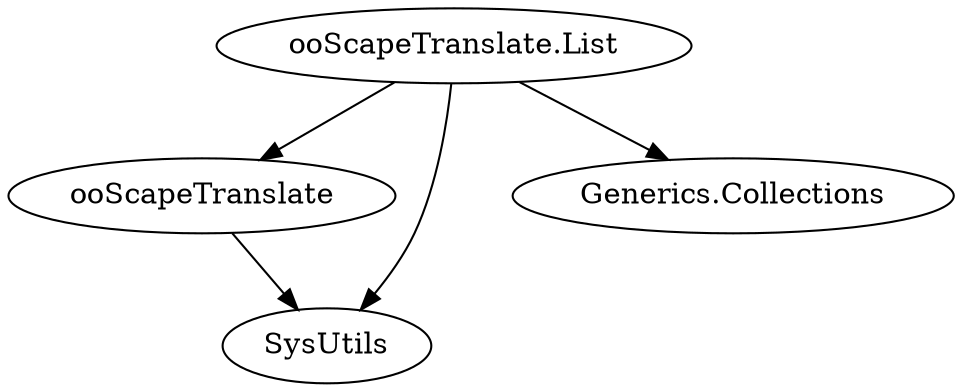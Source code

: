 DiGraph Uses {
  "ooScapeTranslate" -> "SysUtils"
  "ooScapeTranslate" [href="ooScapeTranslate.html"]
  "ooScapeTranslate.List" -> "SysUtils"
  "ooScapeTranslate.List" -> "Generics.Collections"
  "ooScapeTranslate.List" -> "ooScapeTranslate"
  "ooScapeTranslate.List" [href="ooScapeTranslate.List.html"]
}
